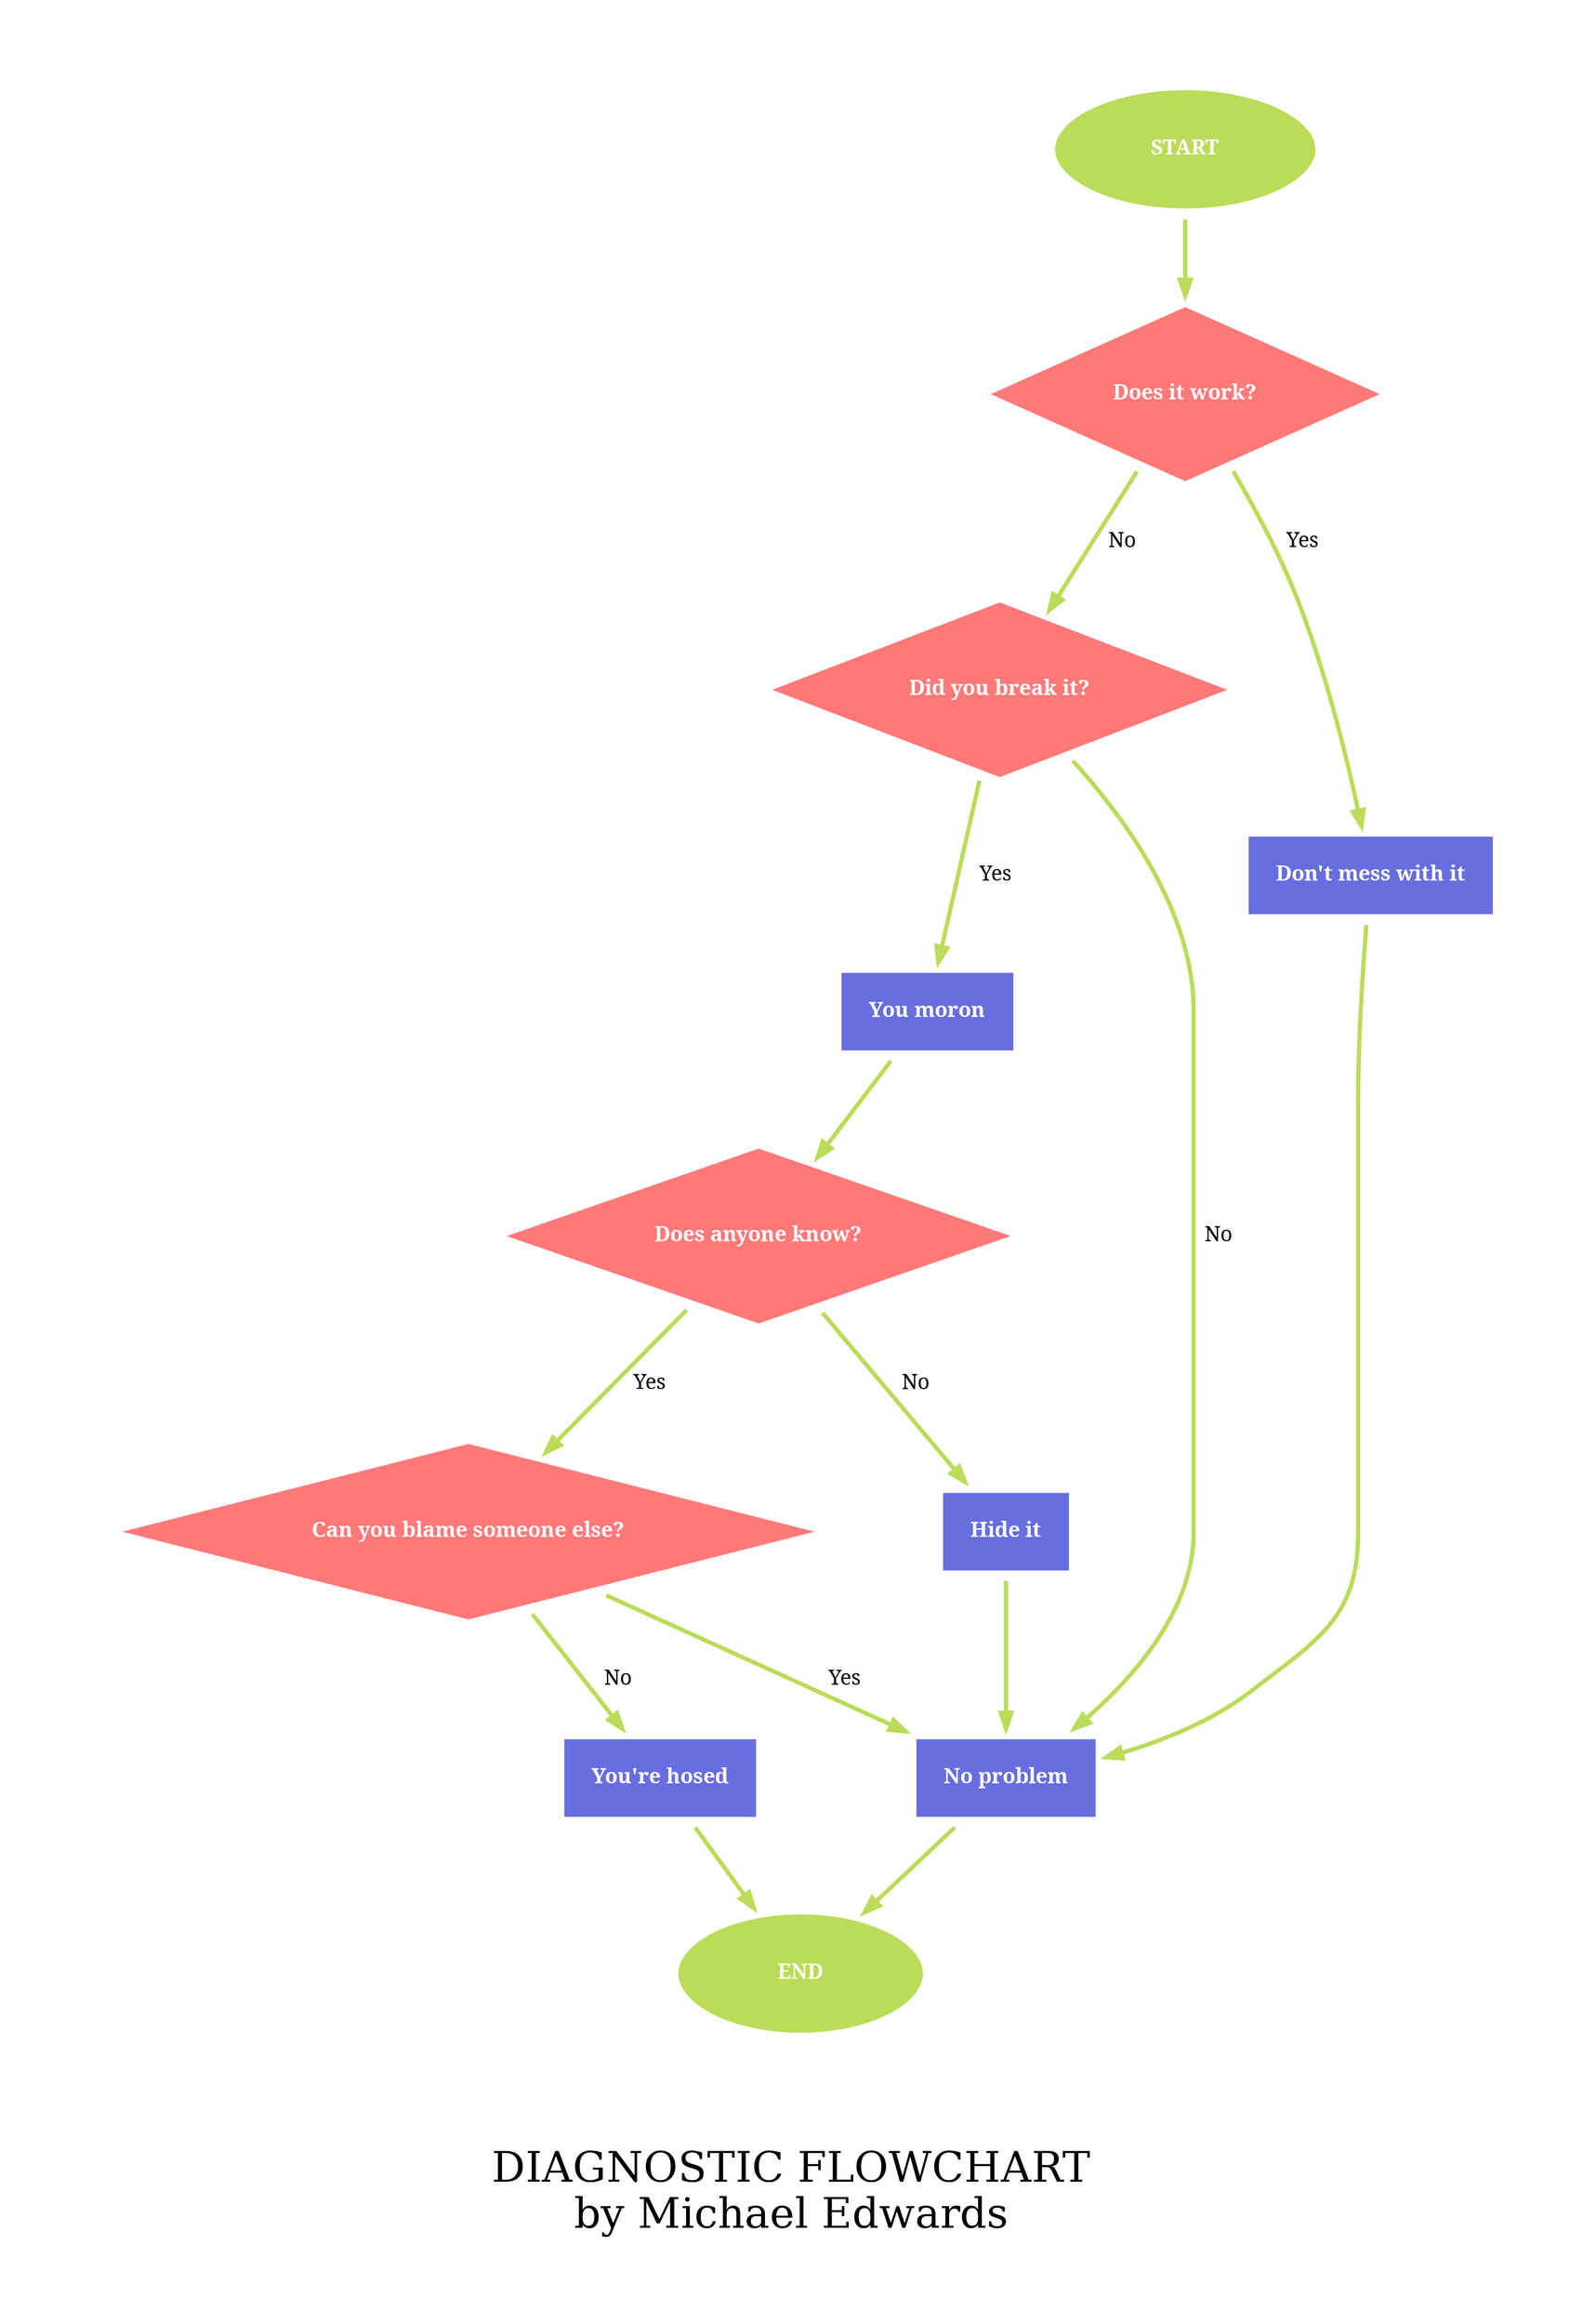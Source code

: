digraph G {

  //== graph setup ==//
  fontsize="40"; label="\n\nDIAGNOSTIC FLOWCHART\nby Michael Edwards";
  margin="1"; nodesep=1; ranksep=1;

  //====================//
  // NODES
  //====================//

  //== base node setup ==//
  node [ fontname="serif bold" penwidth=20 style=filled fontcolor=white color=white fontsize=20 margin=0.5 ];

  //== terminal node setup ==//
  node [ shape=oval fillcolor="#badc58" ];

  start [ label="     START     " ];
  end [ label="      END      " ];
 
  //== decision node setup ==//
  node [ shape=diamond fillcolor="#ff7979" ];

  // <DECISION NODES GO HERE>
 
  dec001 [ label="Does it work?" ];
  dec002 [ label="Did you break it?" ];
  dec003 [ label="Does anyone know?" ];
  dec004 [ label="Can you blame someone else?" ];
  
  //== process node setup ==//
  node [ shape=box fillcolor="#686de0" ];

  // <PROCESS NODES GO HERE>
 
  pro001 [ label="Don't mess with it" ]; 
  pro002 [ label="You moron" ];
  pro003 [ label="You're hosed" ];
  pro004 [ label="Hide it" ];
  pro005 [ label="No problem" ];

  //== input/output node setup ==//
  node [ shape=box fillcolor="#f9ca24" fontname="courier bold" ];

  // <INPUT/OUTPUT NODES GO HERE>

  //====================//
  // EDGES 
  //====================//

  //== base edge setup ==//
  edge [ color="#badc58" fontsize=20 penwidth=4 arrowsize=1.5 fontname="serif" ];

  // <EDGES GO HERE>
  
  // start
  start -> dec001;
  
  // does it work?
  dec001 -> pro001 [ label="  Yes" ];
  dec001 -> dec002[ label="  No" ];
  
  // don't mess with it
  pro001 -> pro005;
  
  // did you break it?
  dec002 -> pro002 [ label="  Yes" ];
  dec002 -> pro005[ label="  No" ];
  
  // does anyone know?
  dec003 -> dec004 [ label="  Yes" ];
  dec003 -> pro004 [ label="  No" ];
  
  // you moron
  pro002 -> dec003;
  
  // you're hosed
  pro003 -> end;
  
  // hide it
  pro004 -> pro005;
  
  // can you blame someone else?
  dec004 -> pro005 [ label="  Yes" ];
  dec004 -> pro003 [ label="  No" ];
  
  // no problem
  pro005 -> end;
}



